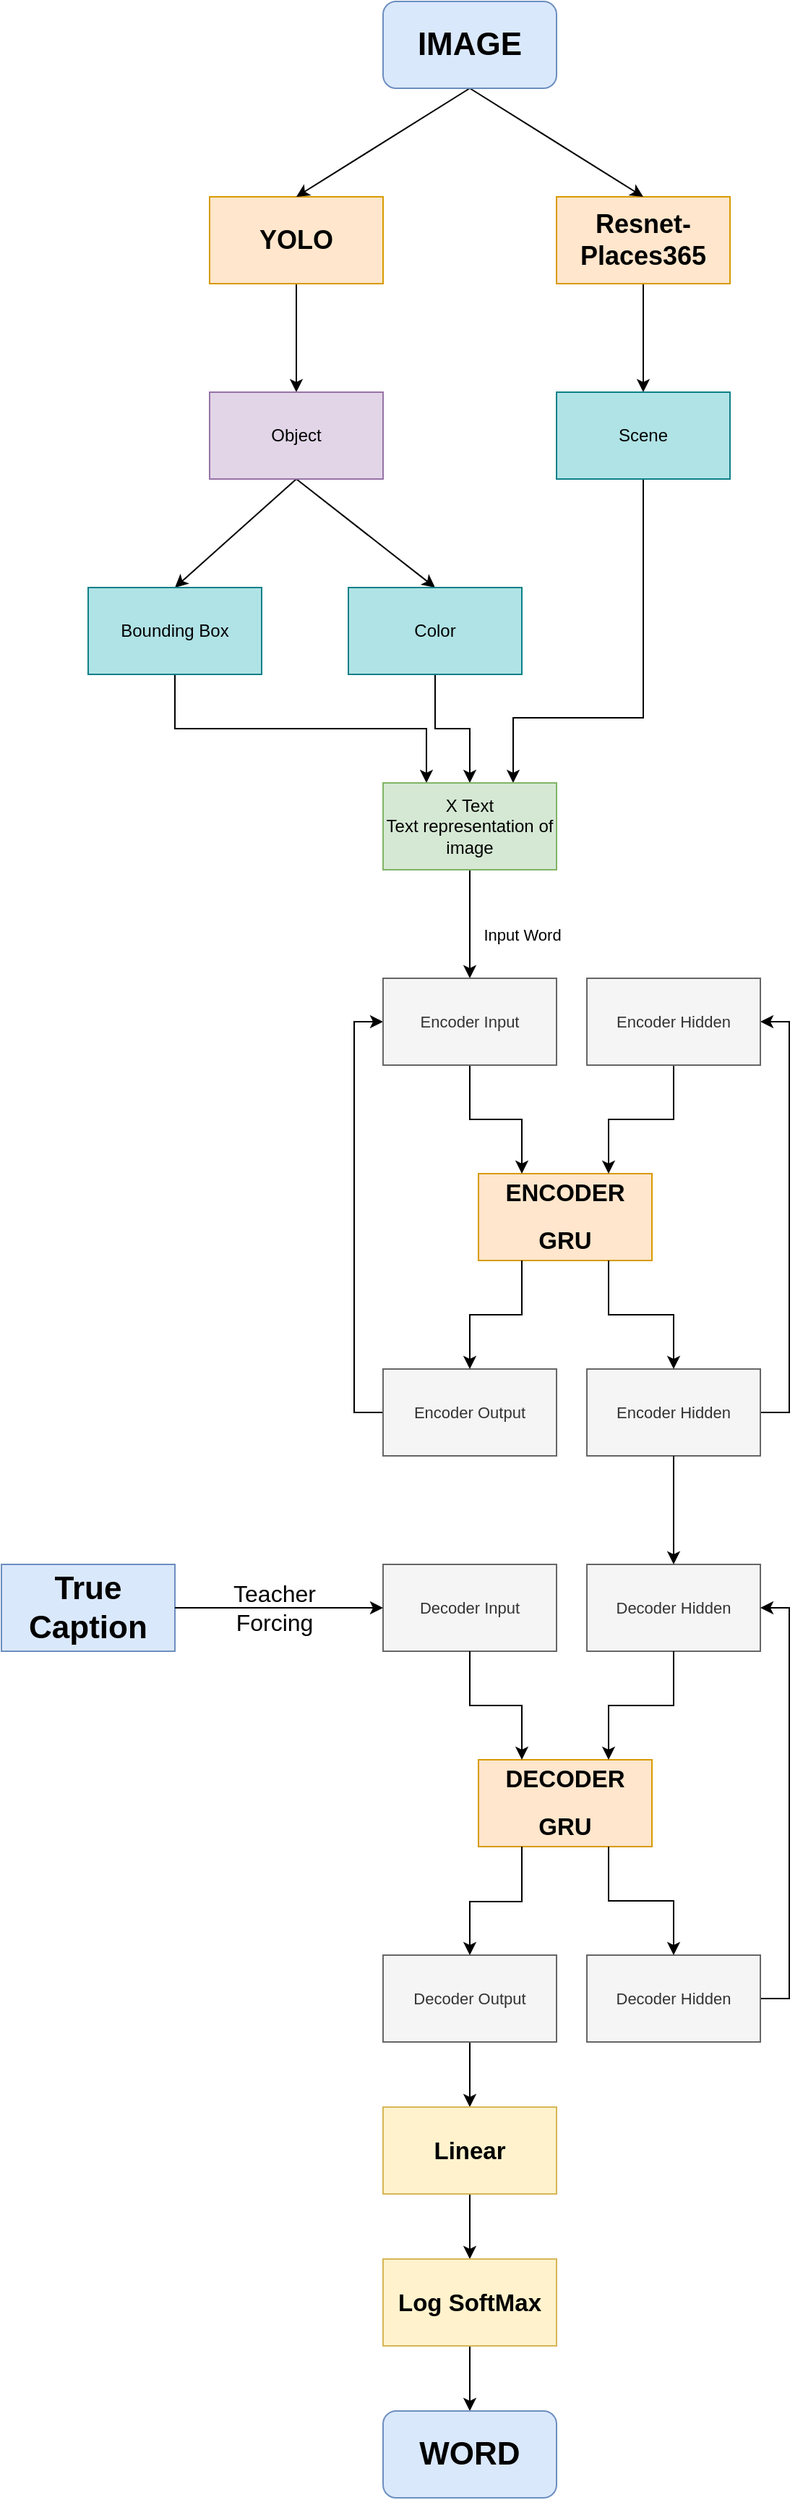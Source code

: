 <mxfile version="21.2.9" type="device">
  <diagram name="Page-1" id="1J1NQNj4FVKn4LCwfoBr">
    <mxGraphModel dx="2580" dy="1146" grid="1" gridSize="15" guides="1" tooltips="1" connect="1" arrows="1" fold="1" page="0" pageScale="1" pageWidth="827" pageHeight="1169" background="none" math="0" shadow="0">
      <root>
        <mxCell id="0" />
        <mxCell id="1" parent="0" />
        <mxCell id="LQ6hvWQyoT47dH9XxiZh-16" style="edgeStyle=orthogonalEdgeStyle;rounded=0;orthogonalLoop=1;jettySize=auto;html=1;exitX=0.5;exitY=1;exitDx=0;exitDy=0;entryX=0.5;entryY=0;entryDx=0;entryDy=0;" edge="1" parent="1" source="LQ6hvWQyoT47dH9XxiZh-3" target="LQ6hvWQyoT47dH9XxiZh-9">
          <mxGeometry relative="1" as="geometry" />
        </mxCell>
        <mxCell id="LQ6hvWQyoT47dH9XxiZh-3" value="&lt;h2&gt;YOLO&lt;/h2&gt;" style="rounded=0;whiteSpace=wrap;html=1;fillColor=#ffe6cc;strokeColor=#d79b00;" vertex="1" parent="1">
          <mxGeometry x="234" y="195" width="120" height="60" as="geometry" />
        </mxCell>
        <mxCell id="LQ6hvWQyoT47dH9XxiZh-17" style="edgeStyle=orthogonalEdgeStyle;rounded=0;orthogonalLoop=1;jettySize=auto;html=1;exitX=0.5;exitY=1;exitDx=0;exitDy=0;entryX=0.5;entryY=0;entryDx=0;entryDy=0;" edge="1" parent="1" source="LQ6hvWQyoT47dH9XxiZh-4" target="LQ6hvWQyoT47dH9XxiZh-11">
          <mxGeometry relative="1" as="geometry" />
        </mxCell>
        <mxCell id="LQ6hvWQyoT47dH9XxiZh-4" value="&lt;h2&gt;Resnet-Places365&lt;/h2&gt;" style="rounded=0;whiteSpace=wrap;html=1;fillColor=#ffe6cc;strokeColor=#d79b00;" vertex="1" parent="1">
          <mxGeometry x="474" y="195" width="120" height="60" as="geometry" />
        </mxCell>
        <mxCell id="LQ6hvWQyoT47dH9XxiZh-6" value="" style="endArrow=classic;html=1;rounded=0;exitX=0.5;exitY=1;exitDx=0;exitDy=0;entryX=0.5;entryY=0;entryDx=0;entryDy=0;jumpSize=7;" edge="1" parent="1" source="LQ6hvWQyoT47dH9XxiZh-64" target="LQ6hvWQyoT47dH9XxiZh-3">
          <mxGeometry width="50" height="50" relative="1" as="geometry">
            <mxPoint x="414" y="120" as="sourcePoint" />
            <mxPoint x="285" y="105" as="targetPoint" />
          </mxGeometry>
        </mxCell>
        <mxCell id="LQ6hvWQyoT47dH9XxiZh-7" value="" style="endArrow=classic;html=1;rounded=0;exitX=0.5;exitY=1;exitDx=0;exitDy=0;entryX=0.5;entryY=0;entryDx=0;entryDy=0;" edge="1" parent="1" source="LQ6hvWQyoT47dH9XxiZh-64" target="LQ6hvWQyoT47dH9XxiZh-4">
          <mxGeometry width="50" height="50" relative="1" as="geometry">
            <mxPoint x="414" y="120" as="sourcePoint" />
            <mxPoint x="534" y="150" as="targetPoint" />
          </mxGeometry>
        </mxCell>
        <mxCell id="LQ6hvWQyoT47dH9XxiZh-18" style="rounded=0;orthogonalLoop=1;jettySize=auto;html=1;exitX=0.5;exitY=1;exitDx=0;exitDy=0;entryX=0.5;entryY=0;entryDx=0;entryDy=0;" edge="1" parent="1" source="LQ6hvWQyoT47dH9XxiZh-9" target="LQ6hvWQyoT47dH9XxiZh-13">
          <mxGeometry relative="1" as="geometry" />
        </mxCell>
        <mxCell id="LQ6hvWQyoT47dH9XxiZh-19" style="edgeStyle=none;shape=connector;rounded=0;orthogonalLoop=1;jettySize=auto;html=1;exitX=0.5;exitY=1;exitDx=0;exitDy=0;entryX=0.5;entryY=0;entryDx=0;entryDy=0;labelBackgroundColor=default;strokeColor=default;fontFamily=Helvetica;fontSize=11;fontColor=default;endArrow=classic;" edge="1" parent="1" source="LQ6hvWQyoT47dH9XxiZh-9" target="LQ6hvWQyoT47dH9XxiZh-12">
          <mxGeometry relative="1" as="geometry" />
        </mxCell>
        <mxCell id="LQ6hvWQyoT47dH9XxiZh-9" value="Object" style="rounded=0;whiteSpace=wrap;html=1;fillColor=#e1d5e7;strokeColor=#9673a6;" vertex="1" parent="1">
          <mxGeometry x="234" y="330" width="120" height="60" as="geometry" />
        </mxCell>
        <mxCell id="LQ6hvWQyoT47dH9XxiZh-22" style="edgeStyle=orthogonalEdgeStyle;shape=connector;rounded=0;orthogonalLoop=1;jettySize=auto;html=1;exitX=0.5;exitY=1;exitDx=0;exitDy=0;entryX=0.75;entryY=0;entryDx=0;entryDy=0;labelBackgroundColor=default;strokeColor=default;fontFamily=Helvetica;fontSize=11;fontColor=default;endArrow=classic;" edge="1" parent="1" source="LQ6hvWQyoT47dH9XxiZh-11" target="LQ6hvWQyoT47dH9XxiZh-14">
          <mxGeometry relative="1" as="geometry">
            <Array as="points">
              <mxPoint x="534" y="555" />
              <mxPoint x="444" y="555" />
            </Array>
          </mxGeometry>
        </mxCell>
        <mxCell id="LQ6hvWQyoT47dH9XxiZh-11" value="Scene" style="rounded=0;whiteSpace=wrap;html=1;fillColor=#b0e3e6;strokeColor=#0e8088;" vertex="1" parent="1">
          <mxGeometry x="474" y="330" width="120" height="60" as="geometry" />
        </mxCell>
        <mxCell id="LQ6hvWQyoT47dH9XxiZh-21" style="edgeStyle=orthogonalEdgeStyle;shape=connector;rounded=0;orthogonalLoop=1;jettySize=auto;html=1;exitX=0.5;exitY=1;exitDx=0;exitDy=0;labelBackgroundColor=default;strokeColor=default;fontFamily=Helvetica;fontSize=11;fontColor=default;endArrow=classic;entryX=0.5;entryY=0;entryDx=0;entryDy=0;" edge="1" parent="1" source="LQ6hvWQyoT47dH9XxiZh-12" target="LQ6hvWQyoT47dH9XxiZh-14">
          <mxGeometry relative="1" as="geometry">
            <mxPoint x="405" y="570" as="targetPoint" />
          </mxGeometry>
        </mxCell>
        <mxCell id="LQ6hvWQyoT47dH9XxiZh-12" value="Color" style="rounded=0;whiteSpace=wrap;html=1;fillColor=#b0e3e6;strokeColor=#0e8088;" vertex="1" parent="1">
          <mxGeometry x="330" y="465" width="120" height="60" as="geometry" />
        </mxCell>
        <mxCell id="LQ6hvWQyoT47dH9XxiZh-20" style="edgeStyle=orthogonalEdgeStyle;shape=connector;rounded=0;orthogonalLoop=1;jettySize=auto;html=1;exitX=0.5;exitY=1;exitDx=0;exitDy=0;entryX=0.25;entryY=0;entryDx=0;entryDy=0;labelBackgroundColor=default;strokeColor=default;fontFamily=Helvetica;fontSize=11;fontColor=default;endArrow=classic;" edge="1" parent="1" source="LQ6hvWQyoT47dH9XxiZh-13" target="LQ6hvWQyoT47dH9XxiZh-14">
          <mxGeometry relative="1" as="geometry" />
        </mxCell>
        <mxCell id="LQ6hvWQyoT47dH9XxiZh-13" value="Bounding Box" style="rounded=0;whiteSpace=wrap;html=1;fillColor=#b0e3e6;strokeColor=#0e8088;" vertex="1" parent="1">
          <mxGeometry x="150" y="465" width="120" height="60" as="geometry" />
        </mxCell>
        <mxCell id="LQ6hvWQyoT47dH9XxiZh-27" style="edgeStyle=none;shape=connector;rounded=0;orthogonalLoop=1;jettySize=auto;html=1;exitX=0.5;exitY=1;exitDx=0;exitDy=0;entryX=0.5;entryY=0;entryDx=0;entryDy=0;labelBackgroundColor=default;strokeColor=default;fontFamily=Helvetica;fontSize=11;fontColor=default;endArrow=classic;" edge="1" parent="1" source="LQ6hvWQyoT47dH9XxiZh-14" target="LQ6hvWQyoT47dH9XxiZh-24">
          <mxGeometry relative="1" as="geometry" />
        </mxCell>
        <mxCell id="LQ6hvWQyoT47dH9XxiZh-14" value="X Text&lt;br&gt;Text representation of image" style="rounded=0;whiteSpace=wrap;html=1;fillColor=#d5e8d4;strokeColor=#82b366;" vertex="1" parent="1">
          <mxGeometry x="354" y="600" width="120" height="60" as="geometry" />
        </mxCell>
        <mxCell id="LQ6hvWQyoT47dH9XxiZh-25" value="Input Word" style="text;html=1;align=center;verticalAlign=middle;resizable=0;points=[];autosize=1;strokeColor=none;fillColor=none;fontSize=11;fontFamily=Helvetica;fontColor=default;rounded=0;glass=0;" vertex="1" parent="1">
          <mxGeometry x="405" y="690" width="90" height="30" as="geometry" />
        </mxCell>
        <mxCell id="LQ6hvWQyoT47dH9XxiZh-57" style="edgeStyle=none;shape=connector;rounded=0;orthogonalLoop=1;jettySize=auto;html=1;exitX=0.5;exitY=1;exitDx=0;exitDy=0;entryX=0.5;entryY=0;entryDx=0;entryDy=0;labelBackgroundColor=default;strokeColor=default;fontFamily=Helvetica;fontSize=11;fontColor=default;endArrow=classic;" edge="1" parent="1" source="LQ6hvWQyoT47dH9XxiZh-50" target="LQ6hvWQyoT47dH9XxiZh-56">
          <mxGeometry relative="1" as="geometry" />
        </mxCell>
        <mxCell id="LQ6hvWQyoT47dH9XxiZh-59" style="edgeStyle=none;shape=connector;rounded=0;orthogonalLoop=1;jettySize=auto;html=1;exitX=0.5;exitY=1;exitDx=0;exitDy=0;entryX=0.5;entryY=0;entryDx=0;entryDy=0;labelBackgroundColor=default;strokeColor=default;fontFamily=Helvetica;fontSize=11;fontColor=default;endArrow=classic;" edge="1" parent="1" source="LQ6hvWQyoT47dH9XxiZh-56" target="LQ6hvWQyoT47dH9XxiZh-58">
          <mxGeometry relative="1" as="geometry" />
        </mxCell>
        <mxCell id="LQ6hvWQyoT47dH9XxiZh-56" value="&lt;h2&gt;Linear&lt;/h2&gt;" style="rounded=0;whiteSpace=wrap;html=1;fontFamily=Helvetica;fontSize=11;fillColor=#fff2cc;strokeColor=#d6b656;" vertex="1" parent="1">
          <mxGeometry x="354" y="1515" width="120" height="60" as="geometry" />
        </mxCell>
        <mxCell id="LQ6hvWQyoT47dH9XxiZh-62" style="edgeStyle=none;shape=connector;rounded=0;orthogonalLoop=1;jettySize=auto;html=1;exitX=0.5;exitY=1;exitDx=0;exitDy=0;entryX=0.5;entryY=0;entryDx=0;entryDy=0;labelBackgroundColor=default;strokeColor=default;fontFamily=Helvetica;fontSize=11;fontColor=default;endArrow=classic;" edge="1" parent="1" source="LQ6hvWQyoT47dH9XxiZh-58" target="LQ6hvWQyoT47dH9XxiZh-61">
          <mxGeometry relative="1" as="geometry" />
        </mxCell>
        <mxCell id="LQ6hvWQyoT47dH9XxiZh-58" value="&lt;h2&gt;Log SoftMax&lt;/h2&gt;" style="rounded=0;whiteSpace=wrap;html=1;fontFamily=Helvetica;fontSize=11;fillColor=#fff2cc;strokeColor=#d6b656;" vertex="1" parent="1">
          <mxGeometry x="354" y="1620" width="120" height="60" as="geometry" />
        </mxCell>
        <mxCell id="LQ6hvWQyoT47dH9XxiZh-61" value="&lt;h1 style=&quot;border-color: var(--border-color);&quot;&gt;WORD&lt;/h1&gt;" style="rounded=1;whiteSpace=wrap;html=1;fontFamily=Helvetica;fontSize=11;fillColor=#dae8fc;strokeColor=#6c8ebf;" vertex="1" parent="1">
          <mxGeometry x="354" y="1725" width="120" height="60" as="geometry" />
        </mxCell>
        <mxCell id="LQ6hvWQyoT47dH9XxiZh-64" value="&lt;h1&gt;IMAGE&lt;/h1&gt;" style="rounded=1;whiteSpace=wrap;html=1;fontFamily=Helvetica;fontSize=11;fillColor=#dae8fc;strokeColor=#6c8ebf;" vertex="1" parent="1">
          <mxGeometry x="354" y="60" width="120" height="60" as="geometry" />
        </mxCell>
        <mxCell id="LQ6hvWQyoT47dH9XxiZh-73" value="" style="group" vertex="1" connectable="0" parent="1">
          <mxGeometry x="90" y="735" width="525" height="735" as="geometry" />
        </mxCell>
        <mxCell id="LQ6hvWQyoT47dH9XxiZh-24" value="Encoder Input" style="rounded=0;whiteSpace=wrap;html=1;fontFamily=Helvetica;fontSize=11;fontColor=default;" vertex="1" parent="LQ6hvWQyoT47dH9XxiZh-73">
          <mxGeometry x="264" width="120" height="60" as="geometry" />
        </mxCell>
        <mxCell id="LQ6hvWQyoT47dH9XxiZh-29" value="&lt;h2&gt;ENCODER&lt;/h2&gt;&lt;h2&gt;GRU&lt;/h2&gt;" style="rounded=0;whiteSpace=wrap;html=1;fontFamily=Helvetica;fontSize=11;fillColor=#ffe6cc;strokeColor=#d79b00;" vertex="1" parent="LQ6hvWQyoT47dH9XxiZh-73">
          <mxGeometry x="330" y="135" width="120" height="60" as="geometry" />
        </mxCell>
        <mxCell id="LQ6hvWQyoT47dH9XxiZh-28" style="edgeStyle=orthogonalEdgeStyle;shape=connector;rounded=0;orthogonalLoop=1;jettySize=auto;html=1;exitX=0.5;exitY=1;exitDx=0;exitDy=0;labelBackgroundColor=default;strokeColor=default;fontFamily=Helvetica;fontSize=11;fontColor=default;endArrow=classic;entryX=0.25;entryY=0;entryDx=0;entryDy=0;" edge="1" parent="LQ6hvWQyoT47dH9XxiZh-73" source="LQ6hvWQyoT47dH9XxiZh-24" target="LQ6hvWQyoT47dH9XxiZh-29">
          <mxGeometry relative="1" as="geometry">
            <mxPoint x="324" y="135" as="targetPoint" />
          </mxGeometry>
        </mxCell>
        <mxCell id="LQ6hvWQyoT47dH9XxiZh-31" style="shape=connector;rounded=0;orthogonalLoop=1;jettySize=auto;html=1;exitX=0.5;exitY=1;exitDx=0;exitDy=0;entryX=0.75;entryY=0;entryDx=0;entryDy=0;labelBackgroundColor=default;strokeColor=default;fontFamily=Helvetica;fontSize=11;fontColor=default;endArrow=classic;edgeStyle=orthogonalEdgeStyle;" edge="1" parent="LQ6hvWQyoT47dH9XxiZh-73" source="LQ6hvWQyoT47dH9XxiZh-30" target="LQ6hvWQyoT47dH9XxiZh-29">
          <mxGeometry relative="1" as="geometry" />
        </mxCell>
        <mxCell id="LQ6hvWQyoT47dH9XxiZh-30" value="Encoder Hidden" style="rounded=0;whiteSpace=wrap;html=1;fontFamily=Helvetica;fontSize=11;fontColor=default;" vertex="1" parent="LQ6hvWQyoT47dH9XxiZh-73">
          <mxGeometry x="405" width="120" height="60" as="geometry" />
        </mxCell>
        <mxCell id="LQ6hvWQyoT47dH9XxiZh-34" style="edgeStyle=orthogonalEdgeStyle;shape=connector;rounded=0;orthogonalLoop=1;jettySize=auto;html=1;labelBackgroundColor=default;strokeColor=default;fontFamily=Helvetica;fontSize=11;fontColor=default;endArrow=classic;entryX=0;entryY=0.5;entryDx=0;entryDy=0;exitX=0;exitY=0.5;exitDx=0;exitDy=0;" edge="1" parent="LQ6hvWQyoT47dH9XxiZh-73" source="LQ6hvWQyoT47dH9XxiZh-32" target="LQ6hvWQyoT47dH9XxiZh-24">
          <mxGeometry relative="1" as="geometry">
            <mxPoint x="204" y="45" as="targetPoint" />
            <mxPoint x="324" y="270" as="sourcePoint" />
          </mxGeometry>
        </mxCell>
        <mxCell id="LQ6hvWQyoT47dH9XxiZh-32" value="Encoder Output" style="rounded=0;whiteSpace=wrap;html=1;fontFamily=Helvetica;fontSize=11;fillColor=#f5f5f5;strokeColor=#666666;fontColor=#333333;" vertex="1" parent="LQ6hvWQyoT47dH9XxiZh-73">
          <mxGeometry x="264" y="270" width="120" height="60" as="geometry" />
        </mxCell>
        <mxCell id="LQ6hvWQyoT47dH9XxiZh-33" style="shape=connector;rounded=0;orthogonalLoop=1;jettySize=auto;html=1;exitX=0.25;exitY=1;exitDx=0;exitDy=0;entryX=0.5;entryY=0;entryDx=0;entryDy=0;labelBackgroundColor=default;strokeColor=default;fontFamily=Helvetica;fontSize=11;fontColor=default;endArrow=classic;edgeStyle=orthogonalEdgeStyle;" edge="1" parent="LQ6hvWQyoT47dH9XxiZh-73" source="LQ6hvWQyoT47dH9XxiZh-29" target="LQ6hvWQyoT47dH9XxiZh-32">
          <mxGeometry relative="1" as="geometry" />
        </mxCell>
        <mxCell id="LQ6hvWQyoT47dH9XxiZh-40" style="edgeStyle=orthogonalEdgeStyle;shape=connector;rounded=0;orthogonalLoop=1;jettySize=auto;html=1;exitX=1;exitY=0.5;exitDx=0;exitDy=0;entryX=1;entryY=0.5;entryDx=0;entryDy=0;labelBackgroundColor=default;strokeColor=default;fontFamily=Helvetica;fontSize=11;fontColor=default;endArrow=classic;" edge="1" parent="LQ6hvWQyoT47dH9XxiZh-73" source="LQ6hvWQyoT47dH9XxiZh-38" target="LQ6hvWQyoT47dH9XxiZh-30">
          <mxGeometry relative="1" as="geometry" />
        </mxCell>
        <mxCell id="LQ6hvWQyoT47dH9XxiZh-38" value="Encoder Hidden" style="rounded=0;whiteSpace=wrap;html=1;fontFamily=Helvetica;fontSize=11;fillColor=#f5f5f5;strokeColor=#666666;fontColor=#333333;" vertex="1" parent="LQ6hvWQyoT47dH9XxiZh-73">
          <mxGeometry x="405" y="270" width="120" height="60" as="geometry" />
        </mxCell>
        <mxCell id="LQ6hvWQyoT47dH9XxiZh-39" style="shape=connector;rounded=0;orthogonalLoop=1;jettySize=auto;html=1;entryX=0.5;entryY=0;entryDx=0;entryDy=0;labelBackgroundColor=default;strokeColor=default;fontFamily=Helvetica;fontSize=11;fontColor=default;endArrow=classic;exitX=0.75;exitY=1;exitDx=0;exitDy=0;edgeStyle=orthogonalEdgeStyle;" edge="1" parent="LQ6hvWQyoT47dH9XxiZh-73" source="LQ6hvWQyoT47dH9XxiZh-29" target="LQ6hvWQyoT47dH9XxiZh-38">
          <mxGeometry relative="1" as="geometry">
            <mxPoint x="420" y="195" as="sourcePoint" />
          </mxGeometry>
        </mxCell>
        <mxCell id="LQ6hvWQyoT47dH9XxiZh-41" value="Decoder Hidden" style="rounded=0;whiteSpace=wrap;html=1;fontFamily=Helvetica;fontSize=11;fontColor=#333333;fillColor=#f5f5f5;strokeColor=#666666;" vertex="1" parent="LQ6hvWQyoT47dH9XxiZh-73">
          <mxGeometry x="405" y="405" width="120" height="60" as="geometry" />
        </mxCell>
        <mxCell id="LQ6hvWQyoT47dH9XxiZh-42" style="edgeStyle=none;shape=connector;rounded=0;orthogonalLoop=1;jettySize=auto;html=1;exitX=0.5;exitY=1;exitDx=0;exitDy=0;entryX=0.5;entryY=0;entryDx=0;entryDy=0;labelBackgroundColor=default;strokeColor=default;fontFamily=Helvetica;fontSize=11;fontColor=default;endArrow=classic;" edge="1" parent="LQ6hvWQyoT47dH9XxiZh-73" source="LQ6hvWQyoT47dH9XxiZh-38" target="LQ6hvWQyoT47dH9XxiZh-41">
          <mxGeometry relative="1" as="geometry" />
        </mxCell>
        <mxCell id="LQ6hvWQyoT47dH9XxiZh-44" value="Decoder Input" style="rounded=0;whiteSpace=wrap;html=1;fontFamily=Helvetica;fontSize=11;fontColor=#333333;fillColor=#f5f5f5;strokeColor=#666666;" vertex="1" parent="LQ6hvWQyoT47dH9XxiZh-73">
          <mxGeometry x="264" y="405" width="120" height="60" as="geometry" />
        </mxCell>
        <mxCell id="LQ6hvWQyoT47dH9XxiZh-46" value="&lt;h2&gt;DECODER&lt;/h2&gt;&lt;h2&gt;GRU&lt;/h2&gt;" style="rounded=0;whiteSpace=wrap;html=1;fontFamily=Helvetica;fontSize=11;fillColor=#ffe6cc;strokeColor=#d79b00;" vertex="1" parent="LQ6hvWQyoT47dH9XxiZh-73">
          <mxGeometry x="330" y="540" width="120" height="60" as="geometry" />
        </mxCell>
        <mxCell id="LQ6hvWQyoT47dH9XxiZh-48" style="edgeStyle=orthogonalEdgeStyle;shape=connector;rounded=0;orthogonalLoop=1;jettySize=auto;html=1;exitX=0.5;exitY=1;exitDx=0;exitDy=0;entryX=0.75;entryY=0;entryDx=0;entryDy=0;labelBackgroundColor=default;strokeColor=default;fontFamily=Helvetica;fontSize=11;fontColor=default;endArrow=classic;" edge="1" parent="LQ6hvWQyoT47dH9XxiZh-73" source="LQ6hvWQyoT47dH9XxiZh-41" target="LQ6hvWQyoT47dH9XxiZh-46">
          <mxGeometry relative="1" as="geometry" />
        </mxCell>
        <mxCell id="LQ6hvWQyoT47dH9XxiZh-47" style="edgeStyle=orthogonalEdgeStyle;shape=connector;rounded=0;orthogonalLoop=1;jettySize=auto;html=1;exitX=0.5;exitY=1;exitDx=0;exitDy=0;entryX=0.25;entryY=0;entryDx=0;entryDy=0;labelBackgroundColor=default;strokeColor=default;fontFamily=Helvetica;fontSize=11;fontColor=default;endArrow=classic;" edge="1" parent="LQ6hvWQyoT47dH9XxiZh-73" source="LQ6hvWQyoT47dH9XxiZh-44" target="LQ6hvWQyoT47dH9XxiZh-46">
          <mxGeometry relative="1" as="geometry" />
        </mxCell>
        <mxCell id="LQ6hvWQyoT47dH9XxiZh-55" style="edgeStyle=orthogonalEdgeStyle;shape=connector;rounded=0;orthogonalLoop=1;jettySize=auto;html=1;exitX=1;exitY=0.5;exitDx=0;exitDy=0;entryX=1;entryY=0.5;entryDx=0;entryDy=0;labelBackgroundColor=default;strokeColor=default;fontFamily=Helvetica;fontSize=11;fontColor=default;endArrow=classic;" edge="1" parent="LQ6hvWQyoT47dH9XxiZh-73" source="LQ6hvWQyoT47dH9XxiZh-49" target="LQ6hvWQyoT47dH9XxiZh-41">
          <mxGeometry relative="1" as="geometry" />
        </mxCell>
        <mxCell id="LQ6hvWQyoT47dH9XxiZh-49" value="Decoder Hidden" style="rounded=0;whiteSpace=wrap;html=1;fontFamily=Helvetica;fontSize=11;fontColor=#333333;fillColor=#f5f5f5;strokeColor=#666666;" vertex="1" parent="LQ6hvWQyoT47dH9XxiZh-73">
          <mxGeometry x="405" y="675" width="120" height="60" as="geometry" />
        </mxCell>
        <mxCell id="LQ6hvWQyoT47dH9XxiZh-71" style="edgeStyle=orthogonalEdgeStyle;shape=connector;rounded=0;orthogonalLoop=1;jettySize=auto;html=1;exitX=0.75;exitY=1;exitDx=0;exitDy=0;entryX=0.5;entryY=0;entryDx=0;entryDy=0;labelBackgroundColor=default;strokeColor=default;fontFamily=Helvetica;fontSize=11;fontColor=default;endArrow=classic;" edge="1" parent="LQ6hvWQyoT47dH9XxiZh-73" source="LQ6hvWQyoT47dH9XxiZh-46" target="LQ6hvWQyoT47dH9XxiZh-49">
          <mxGeometry relative="1" as="geometry" />
        </mxCell>
        <mxCell id="LQ6hvWQyoT47dH9XxiZh-50" value="Decoder Output" style="rounded=0;whiteSpace=wrap;html=1;fontFamily=Helvetica;fontSize=11;fontColor=#333333;fillColor=#f5f5f5;strokeColor=#666666;" vertex="1" parent="LQ6hvWQyoT47dH9XxiZh-73">
          <mxGeometry x="264" y="675" width="120" height="60" as="geometry" />
        </mxCell>
        <mxCell id="LQ6hvWQyoT47dH9XxiZh-53" style="edgeStyle=orthogonalEdgeStyle;shape=connector;rounded=0;orthogonalLoop=1;jettySize=auto;html=1;exitX=0.25;exitY=1;exitDx=0;exitDy=0;entryX=0.5;entryY=0;entryDx=0;entryDy=0;labelBackgroundColor=default;strokeColor=default;fontFamily=Helvetica;fontSize=11;fontColor=default;endArrow=classic;" edge="1" parent="LQ6hvWQyoT47dH9XxiZh-73" source="LQ6hvWQyoT47dH9XxiZh-46" target="LQ6hvWQyoT47dH9XxiZh-50">
          <mxGeometry relative="1" as="geometry">
            <Array as="points">
              <mxPoint x="360" y="638" />
              <mxPoint x="324" y="638" />
            </Array>
          </mxGeometry>
        </mxCell>
        <mxCell id="LQ6hvWQyoT47dH9XxiZh-66" value="Encoder Input" style="rounded=0;whiteSpace=wrap;html=1;fontFamily=Helvetica;fontSize=11;fillColor=#f5f5f5;strokeColor=#666666;fontColor=#333333;" vertex="1" parent="LQ6hvWQyoT47dH9XxiZh-73">
          <mxGeometry x="264" width="120" height="60" as="geometry" />
        </mxCell>
        <mxCell id="LQ6hvWQyoT47dH9XxiZh-67" value="Encoder Hidden" style="rounded=0;whiteSpace=wrap;html=1;fontFamily=Helvetica;fontSize=11;fillColor=#f5f5f5;strokeColor=#666666;fontColor=#333333;" vertex="1" parent="LQ6hvWQyoT47dH9XxiZh-73">
          <mxGeometry x="405" width="120" height="60" as="geometry" />
        </mxCell>
        <mxCell id="LQ6hvWQyoT47dH9XxiZh-68" value="&lt;h1&gt;True Caption&lt;/h1&gt;" style="rounded=0;whiteSpace=wrap;html=1;fontFamily=Helvetica;fontSize=11;fontColor=default;fillColor=#dae8fc;strokeColor=#6c8ebf;" vertex="1" parent="LQ6hvWQyoT47dH9XxiZh-73">
          <mxGeometry y="405" width="120" height="60" as="geometry" />
        </mxCell>
        <mxCell id="LQ6hvWQyoT47dH9XxiZh-45" style="edgeStyle=none;shape=connector;rounded=0;orthogonalLoop=1;jettySize=auto;html=1;exitX=1;exitY=0.5;exitDx=0;exitDy=0;entryX=0;entryY=0.5;entryDx=0;entryDy=0;labelBackgroundColor=default;strokeColor=default;fontFamily=Helvetica;fontSize=11;fontColor=default;endArrow=classic;" edge="1" parent="LQ6hvWQyoT47dH9XxiZh-73" source="LQ6hvWQyoT47dH9XxiZh-68" target="LQ6hvWQyoT47dH9XxiZh-44">
          <mxGeometry relative="1" as="geometry">
            <mxPoint x="120" y="435" as="sourcePoint" />
          </mxGeometry>
        </mxCell>
        <mxCell id="LQ6hvWQyoT47dH9XxiZh-69" value="&lt;font style=&quot;font-size: 16px;&quot;&gt;Teacher&lt;br&gt;Forcing&lt;/font&gt;" style="text;html=1;strokeColor=none;fillColor=none;align=center;verticalAlign=middle;whiteSpace=wrap;rounded=0;fontSize=11;fontFamily=Helvetica;fontColor=default;" vertex="1" parent="LQ6hvWQyoT47dH9XxiZh-73">
          <mxGeometry x="144" y="405" width="90" height="60" as="geometry" />
        </mxCell>
      </root>
    </mxGraphModel>
  </diagram>
</mxfile>
